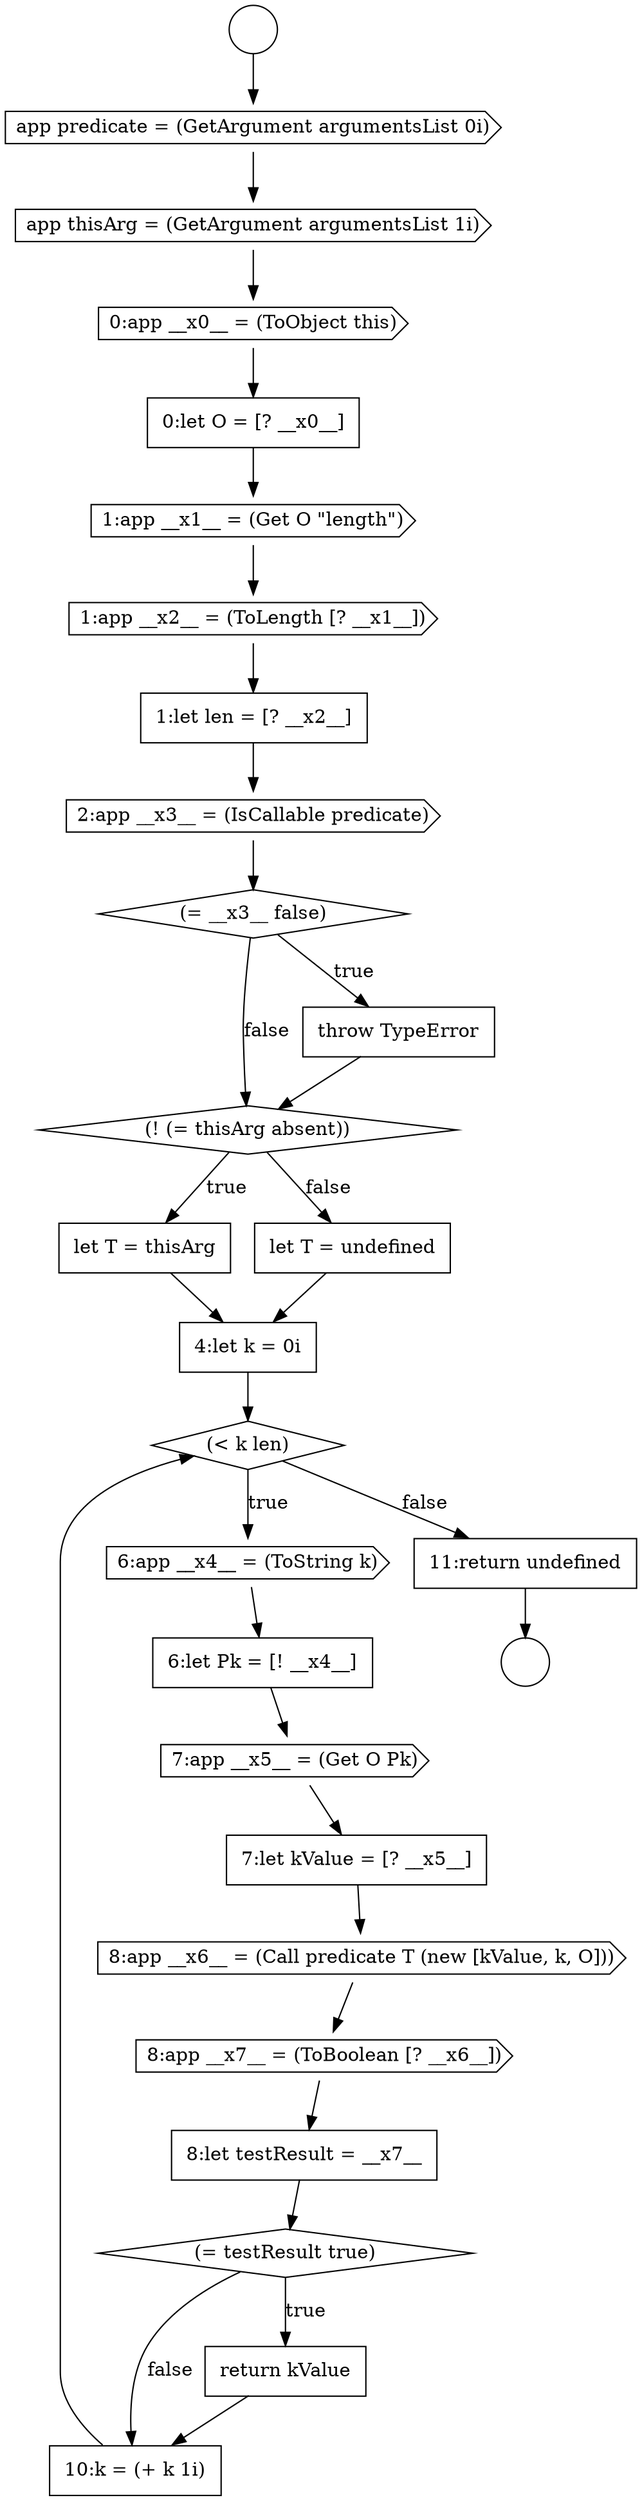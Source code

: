 digraph {
  node13993 [shape=none, margin=0, label=<<font color="black">
    <table border="0" cellborder="1" cellspacing="0" cellpadding="10">
      <tr><td align="left">0:let O = [? __x0__]</td></tr>
    </table>
  </font>> color="black" fillcolor="white" style=filled]
  node14014 [shape=none, margin=0, label=<<font color="black">
    <table border="0" cellborder="1" cellspacing="0" cellpadding="10">
      <tr><td align="left">10:k = (+ k 1i)</td></tr>
    </table>
  </font>> color="black" fillcolor="white" style=filled]
  node13997 [shape=cds, label=<<font color="black">2:app __x3__ = (IsCallable predicate)</font>> color="black" fillcolor="white" style=filled]
  node14007 [shape=cds, label=<<font color="black">7:app __x5__ = (Get O Pk)</font>> color="black" fillcolor="white" style=filled]
  node14004 [shape=diamond, label=<<font color="black">(&lt; k len)</font>> color="black" fillcolor="white" style=filled]
  node14000 [shape=diamond, label=<<font color="black">(! (= thisArg absent))</font>> color="black" fillcolor="white" style=filled]
  node13996 [shape=none, margin=0, label=<<font color="black">
    <table border="0" cellborder="1" cellspacing="0" cellpadding="10">
      <tr><td align="left">1:let len = [? __x2__]</td></tr>
    </table>
  </font>> color="black" fillcolor="white" style=filled]
  node13999 [shape=none, margin=0, label=<<font color="black">
    <table border="0" cellborder="1" cellspacing="0" cellpadding="10">
      <tr><td align="left">throw TypeError</td></tr>
    </table>
  </font>> color="black" fillcolor="white" style=filled]
  node14010 [shape=cds, label=<<font color="black">8:app __x7__ = (ToBoolean [? __x6__])</font>> color="black" fillcolor="white" style=filled]
  node13995 [shape=cds, label=<<font color="black">1:app __x2__ = (ToLength [? __x1__])</font>> color="black" fillcolor="white" style=filled]
  node14012 [shape=diamond, label=<<font color="black">(= testResult true)</font>> color="black" fillcolor="white" style=filled]
  node13990 [shape=cds, label=<<font color="black">app predicate = (GetArgument argumentsList 0i)</font>> color="black" fillcolor="white" style=filled]
  node14005 [shape=cds, label=<<font color="black">6:app __x4__ = (ToString k)</font>> color="black" fillcolor="white" style=filled]
  node13994 [shape=cds, label=<<font color="black">1:app __x1__ = (Get O &quot;length&quot;)</font>> color="black" fillcolor="white" style=filled]
  node13998 [shape=diamond, label=<<font color="black">(= __x3__ false)</font>> color="black" fillcolor="white" style=filled]
  node13991 [shape=cds, label=<<font color="black">app thisArg = (GetArgument argumentsList 1i)</font>> color="black" fillcolor="white" style=filled]
  node14001 [shape=none, margin=0, label=<<font color="black">
    <table border="0" cellborder="1" cellspacing="0" cellpadding="10">
      <tr><td align="left">let T = thisArg</td></tr>
    </table>
  </font>> color="black" fillcolor="white" style=filled]
  node14006 [shape=none, margin=0, label=<<font color="black">
    <table border="0" cellborder="1" cellspacing="0" cellpadding="10">
      <tr><td align="left">6:let Pk = [! __x4__]</td></tr>
    </table>
  </font>> color="black" fillcolor="white" style=filled]
  node14002 [shape=none, margin=0, label=<<font color="black">
    <table border="0" cellborder="1" cellspacing="0" cellpadding="10">
      <tr><td align="left">let T = undefined</td></tr>
    </table>
  </font>> color="black" fillcolor="white" style=filled]
  node13992 [shape=cds, label=<<font color="black">0:app __x0__ = (ToObject this)</font>> color="black" fillcolor="white" style=filled]
  node14013 [shape=none, margin=0, label=<<font color="black">
    <table border="0" cellborder="1" cellspacing="0" cellpadding="10">
      <tr><td align="left">return kValue</td></tr>
    </table>
  </font>> color="black" fillcolor="white" style=filled]
  node14011 [shape=none, margin=0, label=<<font color="black">
    <table border="0" cellborder="1" cellspacing="0" cellpadding="10">
      <tr><td align="left">8:let testResult = __x7__</td></tr>
    </table>
  </font>> color="black" fillcolor="white" style=filled]
  node14008 [shape=none, margin=0, label=<<font color="black">
    <table border="0" cellborder="1" cellspacing="0" cellpadding="10">
      <tr><td align="left">7:let kValue = [? __x5__]</td></tr>
    </table>
  </font>> color="black" fillcolor="white" style=filled]
  node14003 [shape=none, margin=0, label=<<font color="black">
    <table border="0" cellborder="1" cellspacing="0" cellpadding="10">
      <tr><td align="left">4:let k = 0i</td></tr>
    </table>
  </font>> color="black" fillcolor="white" style=filled]
  node13989 [shape=circle label=" " color="black" fillcolor="white" style=filled]
  node13988 [shape=circle label=" " color="black" fillcolor="white" style=filled]
  node14009 [shape=cds, label=<<font color="black">8:app __x6__ = (Call predicate T (new [kValue, k, O]))</font>> color="black" fillcolor="white" style=filled]
  node14015 [shape=none, margin=0, label=<<font color="black">
    <table border="0" cellborder="1" cellspacing="0" cellpadding="10">
      <tr><td align="left">11:return undefined</td></tr>
    </table>
  </font>> color="black" fillcolor="white" style=filled]
  node14007 -> node14008 [ color="black"]
  node14003 -> node14004 [ color="black"]
  node14013 -> node14014 [ color="black"]
  node13995 -> node13996 [ color="black"]
  node14015 -> node13989 [ color="black"]
  node14000 -> node14001 [label=<<font color="black">true</font>> color="black"]
  node14000 -> node14002 [label=<<font color="black">false</font>> color="black"]
  node13992 -> node13993 [ color="black"]
  node13993 -> node13994 [ color="black"]
  node13996 -> node13997 [ color="black"]
  node14008 -> node14009 [ color="black"]
  node13990 -> node13991 [ color="black"]
  node14012 -> node14013 [label=<<font color="black">true</font>> color="black"]
  node14012 -> node14014 [label=<<font color="black">false</font>> color="black"]
  node14014 -> node14004 [ color="black"]
  node13998 -> node13999 [label=<<font color="black">true</font>> color="black"]
  node13998 -> node14000 [label=<<font color="black">false</font>> color="black"]
  node13997 -> node13998 [ color="black"]
  node13994 -> node13995 [ color="black"]
  node14005 -> node14006 [ color="black"]
  node13999 -> node14000 [ color="black"]
  node14006 -> node14007 [ color="black"]
  node14010 -> node14011 [ color="black"]
  node14002 -> node14003 [ color="black"]
  node13988 -> node13990 [ color="black"]
  node14004 -> node14005 [label=<<font color="black">true</font>> color="black"]
  node14004 -> node14015 [label=<<font color="black">false</font>> color="black"]
  node14001 -> node14003 [ color="black"]
  node13991 -> node13992 [ color="black"]
  node14009 -> node14010 [ color="black"]
  node14011 -> node14012 [ color="black"]
}
